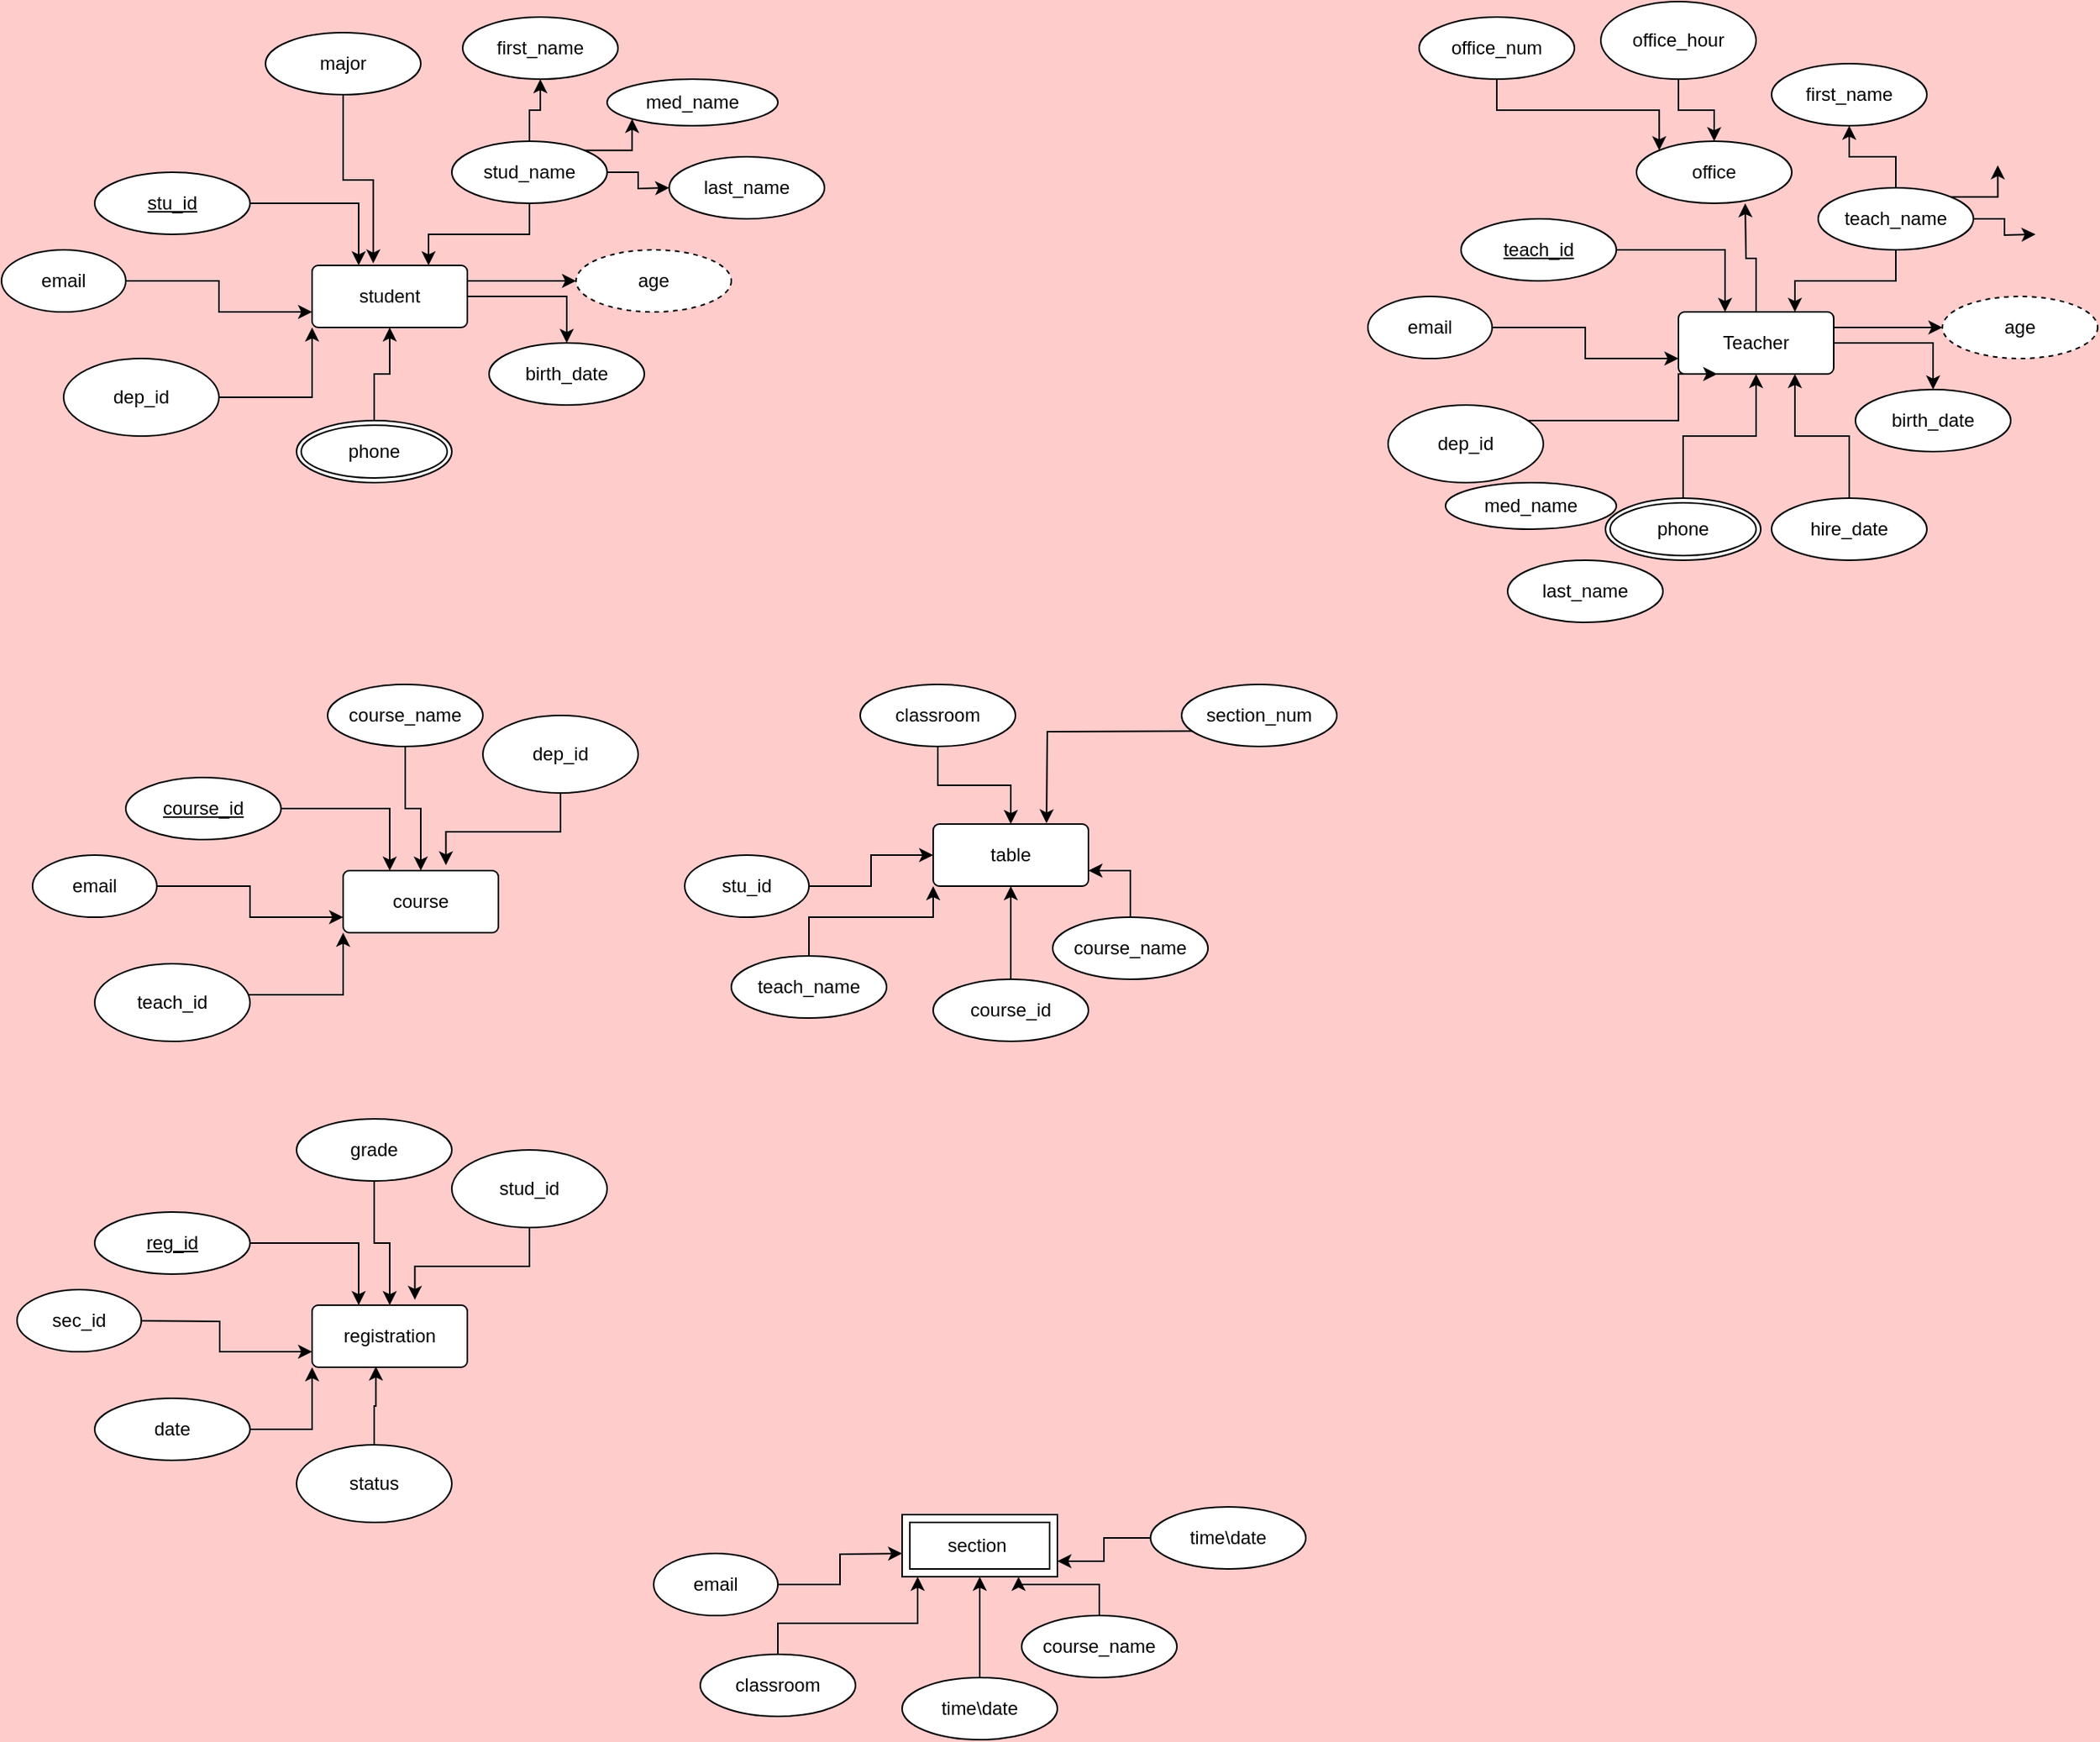 <mxfile version="22.1.18" type="github">
  <diagram name="Page-1" id="pWgt5meZVzBBjn0B41I3">
    <mxGraphModel dx="2951" dy="964" grid="1" gridSize="10" guides="1" tooltips="1" connect="1" arrows="1" fold="1" page="1" pageScale="1" pageWidth="827" pageHeight="1169" background="#FFCCCC" math="0" shadow="0">
      <root>
        <mxCell id="0" />
        <mxCell id="1" parent="0" />
        <mxCell id="0w1Ud0EYDVL3W0i89-8y-25" style="edgeStyle=orthogonalEdgeStyle;rounded=0;orthogonalLoop=1;jettySize=auto;html=1;entryX=0.5;entryY=0;entryDx=0;entryDy=0;" edge="1" parent="1" source="0w1Ud0EYDVL3W0i89-8y-1" target="0w1Ud0EYDVL3W0i89-8y-22">
          <mxGeometry relative="1" as="geometry" />
        </mxCell>
        <mxCell id="0w1Ud0EYDVL3W0i89-8y-26" style="edgeStyle=orthogonalEdgeStyle;rounded=0;orthogonalLoop=1;jettySize=auto;html=1;exitX=1;exitY=0.25;exitDx=0;exitDy=0;entryX=0;entryY=0.5;entryDx=0;entryDy=0;" edge="1" parent="1" source="0w1Ud0EYDVL3W0i89-8y-1" target="0w1Ud0EYDVL3W0i89-8y-17">
          <mxGeometry relative="1" as="geometry" />
        </mxCell>
        <mxCell id="0w1Ud0EYDVL3W0i89-8y-1" value="student" style="rounded=1;arcSize=10;whiteSpace=wrap;html=1;align=center;" vertex="1" parent="1">
          <mxGeometry x="-610" y="170" width="100" height="40" as="geometry" />
        </mxCell>
        <mxCell id="0w1Ud0EYDVL3W0i89-8y-3" style="edgeStyle=orthogonalEdgeStyle;rounded=0;orthogonalLoop=1;jettySize=auto;html=1;" edge="1" parent="1" source="0w1Ud0EYDVL3W0i89-8y-2" target="0w1Ud0EYDVL3W0i89-8y-1">
          <mxGeometry relative="1" as="geometry">
            <Array as="points">
              <mxPoint x="-580" y="130" />
            </Array>
          </mxGeometry>
        </mxCell>
        <mxCell id="0w1Ud0EYDVL3W0i89-8y-2" value="stu_id" style="ellipse;whiteSpace=wrap;html=1;align=center;fontStyle=4;" vertex="1" parent="1">
          <mxGeometry x="-750" y="110" width="100" height="40" as="geometry" />
        </mxCell>
        <mxCell id="0w1Ud0EYDVL3W0i89-8y-7" value="" style="edgeStyle=orthogonalEdgeStyle;rounded=0;orthogonalLoop=1;jettySize=auto;html=1;" edge="1" parent="1" source="0w1Ud0EYDVL3W0i89-8y-4" target="0w1Ud0EYDVL3W0i89-8y-6">
          <mxGeometry relative="1" as="geometry" />
        </mxCell>
        <mxCell id="0w1Ud0EYDVL3W0i89-8y-8" style="edgeStyle=orthogonalEdgeStyle;rounded=0;orthogonalLoop=1;jettySize=auto;html=1;" edge="1" parent="1" source="0w1Ud0EYDVL3W0i89-8y-4">
          <mxGeometry relative="1" as="geometry">
            <mxPoint x="-380" y="120" as="targetPoint" />
          </mxGeometry>
        </mxCell>
        <mxCell id="0w1Ud0EYDVL3W0i89-8y-11" style="edgeStyle=orthogonalEdgeStyle;rounded=0;orthogonalLoop=1;jettySize=auto;html=1;exitX=1;exitY=0;exitDx=0;exitDy=0;entryX=0;entryY=1;entryDx=0;entryDy=0;" edge="1" parent="1" source="0w1Ud0EYDVL3W0i89-8y-4" target="0w1Ud0EYDVL3W0i89-8y-10">
          <mxGeometry relative="1" as="geometry" />
        </mxCell>
        <mxCell id="0w1Ud0EYDVL3W0i89-8y-31" style="edgeStyle=orthogonalEdgeStyle;rounded=0;orthogonalLoop=1;jettySize=auto;html=1;exitX=0.5;exitY=1;exitDx=0;exitDy=0;entryX=0.75;entryY=0;entryDx=0;entryDy=0;" edge="1" parent="1" source="0w1Ud0EYDVL3W0i89-8y-4" target="0w1Ud0EYDVL3W0i89-8y-1">
          <mxGeometry relative="1" as="geometry">
            <Array as="points">
              <mxPoint x="-535" y="150" />
            </Array>
          </mxGeometry>
        </mxCell>
        <mxCell id="0w1Ud0EYDVL3W0i89-8y-4" value="stud_name" style="ellipse;whiteSpace=wrap;html=1;align=center;" vertex="1" parent="1">
          <mxGeometry x="-520" y="90" width="100" height="40" as="geometry" />
        </mxCell>
        <mxCell id="0w1Ud0EYDVL3W0i89-8y-6" value="first_name" style="ellipse;whiteSpace=wrap;html=1;align=center;" vertex="1" parent="1">
          <mxGeometry x="-513" y="10" width="100" height="40" as="geometry" />
        </mxCell>
        <mxCell id="0w1Ud0EYDVL3W0i89-8y-9" value="last_name" style="ellipse;whiteSpace=wrap;html=1;align=center;" vertex="1" parent="1">
          <mxGeometry x="-380" y="100" width="100" height="40" as="geometry" />
        </mxCell>
        <mxCell id="0w1Ud0EYDVL3W0i89-8y-10" value="med_name" style="ellipse;whiteSpace=wrap;html=1;align=center;" vertex="1" parent="1">
          <mxGeometry x="-420" y="50" width="110" height="30" as="geometry" />
        </mxCell>
        <mxCell id="0w1Ud0EYDVL3W0i89-8y-13" style="edgeStyle=orthogonalEdgeStyle;rounded=0;orthogonalLoop=1;jettySize=auto;html=1;entryX=0;entryY=0.75;entryDx=0;entryDy=0;" edge="1" parent="1" source="0w1Ud0EYDVL3W0i89-8y-12" target="0w1Ud0EYDVL3W0i89-8y-1">
          <mxGeometry relative="1" as="geometry" />
        </mxCell>
        <mxCell id="0w1Ud0EYDVL3W0i89-8y-12" value="email" style="ellipse;whiteSpace=wrap;html=1;align=center;" vertex="1" parent="1">
          <mxGeometry x="-810" y="160" width="80" height="40" as="geometry" />
        </mxCell>
        <mxCell id="0w1Ud0EYDVL3W0i89-8y-16" style="edgeStyle=orthogonalEdgeStyle;rounded=0;orthogonalLoop=1;jettySize=auto;html=1;exitX=0.5;exitY=0;exitDx=0;exitDy=0;entryX=0.5;entryY=1;entryDx=0;entryDy=0;" edge="1" parent="1" source="0w1Ud0EYDVL3W0i89-8y-15" target="0w1Ud0EYDVL3W0i89-8y-1">
          <mxGeometry relative="1" as="geometry" />
        </mxCell>
        <mxCell id="0w1Ud0EYDVL3W0i89-8y-15" value="phone" style="ellipse;shape=doubleEllipse;margin=3;whiteSpace=wrap;html=1;align=center;" vertex="1" parent="1">
          <mxGeometry x="-620" y="270" width="100" height="40" as="geometry" />
        </mxCell>
        <mxCell id="0w1Ud0EYDVL3W0i89-8y-17" value="age" style="ellipse;whiteSpace=wrap;html=1;align=center;dashed=1;" vertex="1" parent="1">
          <mxGeometry x="-440" y="160" width="100" height="40" as="geometry" />
        </mxCell>
        <mxCell id="0w1Ud0EYDVL3W0i89-8y-22" value="birth_date" style="ellipse;whiteSpace=wrap;html=1;align=center;" vertex="1" parent="1">
          <mxGeometry x="-496" y="220" width="100" height="40" as="geometry" />
        </mxCell>
        <mxCell id="0w1Ud0EYDVL3W0i89-8y-28" style="edgeStyle=orthogonalEdgeStyle;rounded=0;orthogonalLoop=1;jettySize=auto;html=1;entryX=0;entryY=1;entryDx=0;entryDy=0;" edge="1" parent="1" source="0w1Ud0EYDVL3W0i89-8y-27" target="0w1Ud0EYDVL3W0i89-8y-1">
          <mxGeometry relative="1" as="geometry" />
        </mxCell>
        <mxCell id="0w1Ud0EYDVL3W0i89-8y-27" value="dep_id" style="ellipse;whiteSpace=wrap;html=1;align=center;" vertex="1" parent="1">
          <mxGeometry x="-770" y="230" width="100" height="50" as="geometry" />
        </mxCell>
        <mxCell id="0w1Ud0EYDVL3W0i89-8y-32" style="edgeStyle=orthogonalEdgeStyle;rounded=0;orthogonalLoop=1;jettySize=auto;html=1;entryX=0.394;entryY=-0.03;entryDx=0;entryDy=0;entryPerimeter=0;" edge="1" parent="1" source="0w1Ud0EYDVL3W0i89-8y-30" target="0w1Ud0EYDVL3W0i89-8y-1">
          <mxGeometry relative="1" as="geometry">
            <mxPoint x="-560" y="170" as="targetPoint" />
          </mxGeometry>
        </mxCell>
        <mxCell id="0w1Ud0EYDVL3W0i89-8y-30" value="major" style="ellipse;whiteSpace=wrap;html=1;align=center;" vertex="1" parent="1">
          <mxGeometry x="-640" y="20" width="100" height="40" as="geometry" />
        </mxCell>
        <mxCell id="0w1Ud0EYDVL3W0i89-8y-38" style="edgeStyle=orthogonalEdgeStyle;rounded=0;orthogonalLoop=1;jettySize=auto;html=1;entryX=0.5;entryY=0;entryDx=0;entryDy=0;" edge="1" parent="1" source="0w1Ud0EYDVL3W0i89-8y-40" target="0w1Ud0EYDVL3W0i89-8y-56">
          <mxGeometry relative="1" as="geometry" />
        </mxCell>
        <mxCell id="0w1Ud0EYDVL3W0i89-8y-39" style="edgeStyle=orthogonalEdgeStyle;rounded=0;orthogonalLoop=1;jettySize=auto;html=1;exitX=1;exitY=0.25;exitDx=0;exitDy=0;entryX=0;entryY=0.5;entryDx=0;entryDy=0;" edge="1" parent="1" source="0w1Ud0EYDVL3W0i89-8y-40" target="0w1Ud0EYDVL3W0i89-8y-55">
          <mxGeometry relative="1" as="geometry" />
        </mxCell>
        <mxCell id="0w1Ud0EYDVL3W0i89-8y-63" style="edgeStyle=orthogonalEdgeStyle;rounded=0;orthogonalLoop=1;jettySize=auto;html=1;" edge="1" parent="1" source="0w1Ud0EYDVL3W0i89-8y-40">
          <mxGeometry relative="1" as="geometry">
            <mxPoint x="313" y="130" as="targetPoint" />
          </mxGeometry>
        </mxCell>
        <mxCell id="0w1Ud0EYDVL3W0i89-8y-40" value="Teacher" style="rounded=1;arcSize=10;whiteSpace=wrap;html=1;align=center;" vertex="1" parent="1">
          <mxGeometry x="270" y="200" width="100" height="40" as="geometry" />
        </mxCell>
        <mxCell id="0w1Ud0EYDVL3W0i89-8y-41" style="edgeStyle=orthogonalEdgeStyle;rounded=0;orthogonalLoop=1;jettySize=auto;html=1;" edge="1" parent="1" source="0w1Ud0EYDVL3W0i89-8y-42" target="0w1Ud0EYDVL3W0i89-8y-40">
          <mxGeometry relative="1" as="geometry">
            <Array as="points">
              <mxPoint x="300" y="160" />
            </Array>
          </mxGeometry>
        </mxCell>
        <mxCell id="0w1Ud0EYDVL3W0i89-8y-42" value="teach_id" style="ellipse;whiteSpace=wrap;html=1;align=center;fontStyle=4;" vertex="1" parent="1">
          <mxGeometry x="130" y="140" width="100" height="40" as="geometry" />
        </mxCell>
        <mxCell id="0w1Ud0EYDVL3W0i89-8y-43" value="" style="edgeStyle=orthogonalEdgeStyle;rounded=0;orthogonalLoop=1;jettySize=auto;html=1;" edge="1" parent="1" source="0w1Ud0EYDVL3W0i89-8y-47" target="0w1Ud0EYDVL3W0i89-8y-48">
          <mxGeometry relative="1" as="geometry" />
        </mxCell>
        <mxCell id="0w1Ud0EYDVL3W0i89-8y-44" style="edgeStyle=orthogonalEdgeStyle;rounded=0;orthogonalLoop=1;jettySize=auto;html=1;" edge="1" parent="1" source="0w1Ud0EYDVL3W0i89-8y-47">
          <mxGeometry relative="1" as="geometry">
            <mxPoint x="500" y="150" as="targetPoint" />
          </mxGeometry>
        </mxCell>
        <mxCell id="0w1Ud0EYDVL3W0i89-8y-45" style="edgeStyle=orthogonalEdgeStyle;rounded=0;orthogonalLoop=1;jettySize=auto;html=1;exitX=1;exitY=0;exitDx=0;exitDy=0;entryX=0;entryY=1;entryDx=0;entryDy=0;" edge="1" parent="1" source="0w1Ud0EYDVL3W0i89-8y-47">
          <mxGeometry relative="1" as="geometry">
            <mxPoint x="475.675" y="105.487" as="targetPoint" />
          </mxGeometry>
        </mxCell>
        <mxCell id="0w1Ud0EYDVL3W0i89-8y-46" style="edgeStyle=orthogonalEdgeStyle;rounded=0;orthogonalLoop=1;jettySize=auto;html=1;exitX=0.5;exitY=1;exitDx=0;exitDy=0;entryX=0.75;entryY=0;entryDx=0;entryDy=0;" edge="1" parent="1" source="0w1Ud0EYDVL3W0i89-8y-47" target="0w1Ud0EYDVL3W0i89-8y-40">
          <mxGeometry relative="1" as="geometry">
            <Array as="points">
              <mxPoint x="345" y="180" />
            </Array>
          </mxGeometry>
        </mxCell>
        <mxCell id="0w1Ud0EYDVL3W0i89-8y-47" value="teach_name" style="ellipse;whiteSpace=wrap;html=1;align=center;" vertex="1" parent="1">
          <mxGeometry x="360" y="120" width="100" height="40" as="geometry" />
        </mxCell>
        <mxCell id="0w1Ud0EYDVL3W0i89-8y-48" value="first_name" style="ellipse;whiteSpace=wrap;html=1;align=center;" vertex="1" parent="1">
          <mxGeometry x="330" y="40" width="100" height="40" as="geometry" />
        </mxCell>
        <mxCell id="0w1Ud0EYDVL3W0i89-8y-49" value="last_name" style="ellipse;whiteSpace=wrap;html=1;align=center;" vertex="1" parent="1">
          <mxGeometry x="160" y="360" width="100" height="40" as="geometry" />
        </mxCell>
        <mxCell id="0w1Ud0EYDVL3W0i89-8y-50" value="med_name" style="ellipse;whiteSpace=wrap;html=1;align=center;" vertex="1" parent="1">
          <mxGeometry x="120" y="310" width="110" height="30" as="geometry" />
        </mxCell>
        <mxCell id="0w1Ud0EYDVL3W0i89-8y-51" style="edgeStyle=orthogonalEdgeStyle;rounded=0;orthogonalLoop=1;jettySize=auto;html=1;entryX=0;entryY=0.75;entryDx=0;entryDy=0;" edge="1" parent="1" source="0w1Ud0EYDVL3W0i89-8y-52" target="0w1Ud0EYDVL3W0i89-8y-40">
          <mxGeometry relative="1" as="geometry" />
        </mxCell>
        <mxCell id="0w1Ud0EYDVL3W0i89-8y-52" value="email" style="ellipse;whiteSpace=wrap;html=1;align=center;" vertex="1" parent="1">
          <mxGeometry x="70" y="190" width="80" height="40" as="geometry" />
        </mxCell>
        <mxCell id="0w1Ud0EYDVL3W0i89-8y-53" style="edgeStyle=orthogonalEdgeStyle;rounded=0;orthogonalLoop=1;jettySize=auto;html=1;exitX=0.5;exitY=0;exitDx=0;exitDy=0;entryX=0.5;entryY=1;entryDx=0;entryDy=0;" edge="1" parent="1" source="0w1Ud0EYDVL3W0i89-8y-54" target="0w1Ud0EYDVL3W0i89-8y-40">
          <mxGeometry relative="1" as="geometry" />
        </mxCell>
        <mxCell id="0w1Ud0EYDVL3W0i89-8y-54" value="phone" style="ellipse;shape=doubleEllipse;margin=3;whiteSpace=wrap;html=1;align=center;" vertex="1" parent="1">
          <mxGeometry x="223" y="320" width="100" height="40" as="geometry" />
        </mxCell>
        <mxCell id="0w1Ud0EYDVL3W0i89-8y-55" value="age" style="ellipse;whiteSpace=wrap;html=1;align=center;dashed=1;" vertex="1" parent="1">
          <mxGeometry x="440" y="190" width="100" height="40" as="geometry" />
        </mxCell>
        <mxCell id="0w1Ud0EYDVL3W0i89-8y-56" value="birth_date" style="ellipse;whiteSpace=wrap;html=1;align=center;" vertex="1" parent="1">
          <mxGeometry x="384" y="250" width="100" height="40" as="geometry" />
        </mxCell>
        <mxCell id="0w1Ud0EYDVL3W0i89-8y-57" style="edgeStyle=orthogonalEdgeStyle;rounded=0;orthogonalLoop=1;jettySize=auto;html=1;entryX=0.25;entryY=1;entryDx=0;entryDy=0;" edge="1" parent="1" source="0w1Ud0EYDVL3W0i89-8y-58" target="0w1Ud0EYDVL3W0i89-8y-40">
          <mxGeometry relative="1" as="geometry">
            <Array as="points">
              <mxPoint x="270" y="270" />
              <mxPoint x="270" y="240" />
            </Array>
          </mxGeometry>
        </mxCell>
        <mxCell id="0w1Ud0EYDVL3W0i89-8y-58" value="dep_id" style="ellipse;whiteSpace=wrap;html=1;align=center;" vertex="1" parent="1">
          <mxGeometry x="83" y="260" width="100" height="50" as="geometry" />
        </mxCell>
        <mxCell id="0w1Ud0EYDVL3W0i89-8y-65" value="office" style="ellipse;whiteSpace=wrap;html=1;align=center;" vertex="1" parent="1">
          <mxGeometry x="243" y="90" width="100" height="40" as="geometry" />
        </mxCell>
        <mxCell id="0w1Ud0EYDVL3W0i89-8y-70" style="edgeStyle=orthogonalEdgeStyle;rounded=0;orthogonalLoop=1;jettySize=auto;html=1;exitX=0.5;exitY=1;exitDx=0;exitDy=0;entryX=0;entryY=0;entryDx=0;entryDy=0;" edge="1" parent="1" source="0w1Ud0EYDVL3W0i89-8y-66" target="0w1Ud0EYDVL3W0i89-8y-65">
          <mxGeometry relative="1" as="geometry" />
        </mxCell>
        <mxCell id="0w1Ud0EYDVL3W0i89-8y-66" value="office_num" style="ellipse;whiteSpace=wrap;html=1;align=center;" vertex="1" parent="1">
          <mxGeometry x="103" y="10" width="100" height="40" as="geometry" />
        </mxCell>
        <mxCell id="0w1Ud0EYDVL3W0i89-8y-170" style="edgeStyle=orthogonalEdgeStyle;rounded=0;orthogonalLoop=1;jettySize=auto;html=1;exitX=0.5;exitY=1;exitDx=0;exitDy=0;entryX=0.5;entryY=0;entryDx=0;entryDy=0;" edge="1" parent="1" source="0w1Ud0EYDVL3W0i89-8y-67" target="0w1Ud0EYDVL3W0i89-8y-65">
          <mxGeometry relative="1" as="geometry" />
        </mxCell>
        <mxCell id="0w1Ud0EYDVL3W0i89-8y-67" value="office_hour" style="ellipse;whiteSpace=wrap;html=1;align=center;" vertex="1" parent="1">
          <mxGeometry x="220" width="100" height="50" as="geometry" />
        </mxCell>
        <mxCell id="0w1Ud0EYDVL3W0i89-8y-73" value="course" style="rounded=1;arcSize=10;whiteSpace=wrap;html=1;align=center;" vertex="1" parent="1">
          <mxGeometry x="-590" y="560" width="100" height="40" as="geometry" />
        </mxCell>
        <mxCell id="0w1Ud0EYDVL3W0i89-8y-74" style="edgeStyle=orthogonalEdgeStyle;rounded=0;orthogonalLoop=1;jettySize=auto;html=1;" edge="1" parent="1" source="0w1Ud0EYDVL3W0i89-8y-75" target="0w1Ud0EYDVL3W0i89-8y-73">
          <mxGeometry relative="1" as="geometry">
            <Array as="points">
              <mxPoint x="-560" y="520" />
            </Array>
          </mxGeometry>
        </mxCell>
        <mxCell id="0w1Ud0EYDVL3W0i89-8y-75" value="course_id" style="ellipse;whiteSpace=wrap;html=1;align=center;fontStyle=4;" vertex="1" parent="1">
          <mxGeometry x="-730" y="500" width="100" height="40" as="geometry" />
        </mxCell>
        <mxCell id="0w1Ud0EYDVL3W0i89-8y-84" style="edgeStyle=orthogonalEdgeStyle;rounded=0;orthogonalLoop=1;jettySize=auto;html=1;entryX=0;entryY=0.75;entryDx=0;entryDy=0;" edge="1" parent="1" source="0w1Ud0EYDVL3W0i89-8y-85" target="0w1Ud0EYDVL3W0i89-8y-73">
          <mxGeometry relative="1" as="geometry" />
        </mxCell>
        <mxCell id="0w1Ud0EYDVL3W0i89-8y-85" value="email" style="ellipse;whiteSpace=wrap;html=1;align=center;" vertex="1" parent="1">
          <mxGeometry x="-790" y="550" width="80" height="40" as="geometry" />
        </mxCell>
        <mxCell id="0w1Ud0EYDVL3W0i89-8y-90" style="edgeStyle=orthogonalEdgeStyle;rounded=0;orthogonalLoop=1;jettySize=auto;html=1;entryX=0;entryY=1;entryDx=0;entryDy=0;" edge="1" parent="1" source="0w1Ud0EYDVL3W0i89-8y-91" target="0w1Ud0EYDVL3W0i89-8y-73">
          <mxGeometry relative="1" as="geometry">
            <Array as="points">
              <mxPoint x="-590" y="640" />
            </Array>
          </mxGeometry>
        </mxCell>
        <mxCell id="0w1Ud0EYDVL3W0i89-8y-91" value="teach_id" style="ellipse;whiteSpace=wrap;html=1;align=center;" vertex="1" parent="1">
          <mxGeometry x="-750" y="620" width="100" height="50" as="geometry" />
        </mxCell>
        <mxCell id="0w1Ud0EYDVL3W0i89-8y-96" style="edgeStyle=orthogonalEdgeStyle;rounded=0;orthogonalLoop=1;jettySize=auto;html=1;entryX=0.75;entryY=1;entryDx=0;entryDy=0;" edge="1" parent="1" source="0w1Ud0EYDVL3W0i89-8y-94" target="0w1Ud0EYDVL3W0i89-8y-40">
          <mxGeometry relative="1" as="geometry" />
        </mxCell>
        <mxCell id="0w1Ud0EYDVL3W0i89-8y-94" value="hire_date" style="ellipse;whiteSpace=wrap;html=1;align=center;" vertex="1" parent="1">
          <mxGeometry x="330" y="320" width="100" height="40" as="geometry" />
        </mxCell>
        <mxCell id="0w1Ud0EYDVL3W0i89-8y-98" value="dep_id" style="ellipse;whiteSpace=wrap;html=1;align=center;" vertex="1" parent="1">
          <mxGeometry x="-500" y="460" width="100" height="50" as="geometry" />
        </mxCell>
        <mxCell id="0w1Ud0EYDVL3W0i89-8y-99" style="edgeStyle=orthogonalEdgeStyle;rounded=0;orthogonalLoop=1;jettySize=auto;html=1;entryX=0.662;entryY=-0.086;entryDx=0;entryDy=0;entryPerimeter=0;" edge="1" parent="1" source="0w1Ud0EYDVL3W0i89-8y-98" target="0w1Ud0EYDVL3W0i89-8y-73">
          <mxGeometry relative="1" as="geometry" />
        </mxCell>
        <mxCell id="0w1Ud0EYDVL3W0i89-8y-101" style="edgeStyle=orthogonalEdgeStyle;rounded=0;orthogonalLoop=1;jettySize=auto;html=1;entryX=0.5;entryY=0;entryDx=0;entryDy=0;" edge="1" parent="1" source="0w1Ud0EYDVL3W0i89-8y-100" target="0w1Ud0EYDVL3W0i89-8y-73">
          <mxGeometry relative="1" as="geometry" />
        </mxCell>
        <mxCell id="0w1Ud0EYDVL3W0i89-8y-100" value="course_name" style="ellipse;whiteSpace=wrap;html=1;align=center;" vertex="1" parent="1">
          <mxGeometry x="-600" y="440" width="100" height="40" as="geometry" />
        </mxCell>
        <mxCell id="0w1Ud0EYDVL3W0i89-8y-105" style="edgeStyle=orthogonalEdgeStyle;rounded=0;orthogonalLoop=1;jettySize=auto;html=1;entryX=0;entryY=0.75;entryDx=0;entryDy=0;" edge="1" parent="1" source="0w1Ud0EYDVL3W0i89-8y-106">
          <mxGeometry relative="1" as="geometry">
            <mxPoint x="-230" y="1000.0" as="targetPoint" />
          </mxGeometry>
        </mxCell>
        <mxCell id="0w1Ud0EYDVL3W0i89-8y-106" value="email" style="ellipse;whiteSpace=wrap;html=1;align=center;" vertex="1" parent="1">
          <mxGeometry x="-390" y="1000" width="80" height="40" as="geometry" />
        </mxCell>
        <mxCell id="0w1Ud0EYDVL3W0i89-8y-113" value="section&amp;nbsp;" style="shape=ext;margin=3;double=1;whiteSpace=wrap;html=1;align=center;" vertex="1" parent="1">
          <mxGeometry x="-230" y="975" width="100" height="40" as="geometry" />
        </mxCell>
        <mxCell id="0w1Ud0EYDVL3W0i89-8y-128" style="edgeStyle=orthogonalEdgeStyle;rounded=0;orthogonalLoop=1;jettySize=auto;html=1;entryX=0.75;entryY=1;entryDx=0;entryDy=0;" edge="1" parent="1" source="0w1Ud0EYDVL3W0i89-8y-118" target="0w1Ud0EYDVL3W0i89-8y-113">
          <mxGeometry relative="1" as="geometry" />
        </mxCell>
        <mxCell id="0w1Ud0EYDVL3W0i89-8y-118" value="course_name" style="ellipse;whiteSpace=wrap;html=1;align=center;" vertex="1" parent="1">
          <mxGeometry x="-153" y="1040" width="100" height="40" as="geometry" />
        </mxCell>
        <mxCell id="0w1Ud0EYDVL3W0i89-8y-129" style="edgeStyle=orthogonalEdgeStyle;rounded=0;orthogonalLoop=1;jettySize=auto;html=1;entryX=1;entryY=0.75;entryDx=0;entryDy=0;" edge="1" parent="1" source="0w1Ud0EYDVL3W0i89-8y-121" target="0w1Ud0EYDVL3W0i89-8y-113">
          <mxGeometry relative="1" as="geometry" />
        </mxCell>
        <mxCell id="0w1Ud0EYDVL3W0i89-8y-121" value="time\date" style="ellipse;whiteSpace=wrap;html=1;align=center;" vertex="1" parent="1">
          <mxGeometry x="-70" y="970" width="100" height="40" as="geometry" />
        </mxCell>
        <mxCell id="0w1Ud0EYDVL3W0i89-8y-124" style="edgeStyle=orthogonalEdgeStyle;rounded=0;orthogonalLoop=1;jettySize=auto;html=1;entryX=0.5;entryY=1;entryDx=0;entryDy=0;" edge="1" parent="1" source="0w1Ud0EYDVL3W0i89-8y-122" target="0w1Ud0EYDVL3W0i89-8y-113">
          <mxGeometry relative="1" as="geometry" />
        </mxCell>
        <mxCell id="0w1Ud0EYDVL3W0i89-8y-122" value="time\date" style="ellipse;whiteSpace=wrap;html=1;align=center;" vertex="1" parent="1">
          <mxGeometry x="-230" y="1080" width="100" height="40" as="geometry" />
        </mxCell>
        <mxCell id="0w1Ud0EYDVL3W0i89-8y-131" style="edgeStyle=orthogonalEdgeStyle;rounded=0;orthogonalLoop=1;jettySize=auto;html=1;" edge="1" parent="1" source="0w1Ud0EYDVL3W0i89-8y-130">
          <mxGeometry relative="1" as="geometry">
            <mxPoint x="-220" y="1015" as="targetPoint" />
            <Array as="points">
              <mxPoint x="-310" y="1045" />
              <mxPoint x="-220" y="1045" />
            </Array>
          </mxGeometry>
        </mxCell>
        <mxCell id="0w1Ud0EYDVL3W0i89-8y-130" value="classroom" style="ellipse;whiteSpace=wrap;html=1;align=center;" vertex="1" parent="1">
          <mxGeometry x="-360" y="1065" width="100" height="40" as="geometry" />
        </mxCell>
        <mxCell id="0w1Ud0EYDVL3W0i89-8y-132" value="registration" style="rounded=1;arcSize=10;whiteSpace=wrap;html=1;align=center;movable=1;resizable=1;rotatable=1;deletable=1;editable=1;locked=0;connectable=1;" vertex="1" parent="1">
          <mxGeometry x="-610" y="840" width="100" height="40" as="geometry" />
        </mxCell>
        <mxCell id="0w1Ud0EYDVL3W0i89-8y-133" style="edgeStyle=orthogonalEdgeStyle;rounded=0;orthogonalLoop=1;jettySize=auto;html=1;movable=1;resizable=1;rotatable=1;deletable=1;editable=1;locked=0;connectable=1;" edge="1" parent="1" source="0w1Ud0EYDVL3W0i89-8y-134" target="0w1Ud0EYDVL3W0i89-8y-132">
          <mxGeometry relative="1" as="geometry">
            <Array as="points">
              <mxPoint x="-580" y="800" />
            </Array>
          </mxGeometry>
        </mxCell>
        <mxCell id="0w1Ud0EYDVL3W0i89-8y-134" value="reg_id" style="ellipse;whiteSpace=wrap;html=1;align=center;fontStyle=4;movable=1;resizable=1;rotatable=1;deletable=1;editable=1;locked=0;connectable=1;" vertex="1" parent="1">
          <mxGeometry x="-750" y="780" width="100" height="40" as="geometry" />
        </mxCell>
        <mxCell id="0w1Ud0EYDVL3W0i89-8y-135" style="edgeStyle=orthogonalEdgeStyle;rounded=0;orthogonalLoop=1;jettySize=auto;html=1;entryX=0;entryY=0.75;entryDx=0;entryDy=0;movable=1;resizable=1;rotatable=1;deletable=1;editable=1;locked=0;connectable=1;" edge="1" parent="1" target="0w1Ud0EYDVL3W0i89-8y-132">
          <mxGeometry relative="1" as="geometry">
            <mxPoint x="-730" y="850.0" as="sourcePoint" />
          </mxGeometry>
        </mxCell>
        <mxCell id="0w1Ud0EYDVL3W0i89-8y-136" value="sec_id" style="ellipse;whiteSpace=wrap;html=1;align=center;movable=1;resizable=1;rotatable=1;deletable=1;editable=1;locked=0;connectable=1;" vertex="1" parent="1">
          <mxGeometry x="-800" y="830" width="80" height="40" as="geometry" />
        </mxCell>
        <mxCell id="0w1Ud0EYDVL3W0i89-8y-137" style="edgeStyle=orthogonalEdgeStyle;rounded=0;orthogonalLoop=1;jettySize=auto;html=1;entryX=0;entryY=1;entryDx=0;entryDy=0;movable=1;resizable=1;rotatable=1;deletable=1;editable=1;locked=0;connectable=1;" edge="1" parent="1" target="0w1Ud0EYDVL3W0i89-8y-132">
          <mxGeometry relative="1" as="geometry">
            <Array as="points">
              <mxPoint x="-610" y="920" />
            </Array>
            <mxPoint x="-671.01" y="920.0" as="sourcePoint" />
          </mxGeometry>
        </mxCell>
        <mxCell id="0w1Ud0EYDVL3W0i89-8y-139" value="stud_id" style="ellipse;whiteSpace=wrap;html=1;align=center;movable=1;resizable=1;rotatable=1;deletable=1;editable=1;locked=0;connectable=1;" vertex="1" parent="1">
          <mxGeometry x="-520" y="740" width="100" height="50" as="geometry" />
        </mxCell>
        <mxCell id="0w1Ud0EYDVL3W0i89-8y-140" style="edgeStyle=orthogonalEdgeStyle;rounded=0;orthogonalLoop=1;jettySize=auto;html=1;entryX=0.662;entryY=-0.086;entryDx=0;entryDy=0;entryPerimeter=0;movable=1;resizable=1;rotatable=1;deletable=1;editable=1;locked=0;connectable=1;" edge="1" parent="1" source="0w1Ud0EYDVL3W0i89-8y-139" target="0w1Ud0EYDVL3W0i89-8y-132">
          <mxGeometry relative="1" as="geometry" />
        </mxCell>
        <mxCell id="0w1Ud0EYDVL3W0i89-8y-141" style="edgeStyle=orthogonalEdgeStyle;rounded=0;orthogonalLoop=1;jettySize=auto;html=1;entryX=0.5;entryY=0;entryDx=0;entryDy=0;movable=1;resizable=1;rotatable=1;deletable=1;editable=1;locked=0;connectable=1;" edge="1" parent="1" source="0w1Ud0EYDVL3W0i89-8y-142" target="0w1Ud0EYDVL3W0i89-8y-132">
          <mxGeometry relative="1" as="geometry" />
        </mxCell>
        <mxCell id="0w1Ud0EYDVL3W0i89-8y-142" value="grade" style="ellipse;whiteSpace=wrap;html=1;align=center;movable=1;resizable=1;rotatable=1;deletable=1;editable=1;locked=0;connectable=1;" vertex="1" parent="1">
          <mxGeometry x="-620" y="720" width="100" height="40" as="geometry" />
        </mxCell>
        <mxCell id="0w1Ud0EYDVL3W0i89-8y-143" value="status" style="ellipse;whiteSpace=wrap;html=1;align=center;movable=1;resizable=1;rotatable=1;deletable=1;editable=1;locked=0;connectable=1;" vertex="1" parent="1">
          <mxGeometry x="-620" y="930" width="100" height="50" as="geometry" />
        </mxCell>
        <mxCell id="0w1Ud0EYDVL3W0i89-8y-144" style="edgeStyle=orthogonalEdgeStyle;rounded=0;orthogonalLoop=1;jettySize=auto;html=1;entryX=0.411;entryY=0.988;entryDx=0;entryDy=0;entryPerimeter=0;movable=1;resizable=1;rotatable=1;deletable=1;editable=1;locked=0;connectable=1;" edge="1" parent="1" source="0w1Ud0EYDVL3W0i89-8y-143" target="0w1Ud0EYDVL3W0i89-8y-132">
          <mxGeometry relative="1" as="geometry" />
        </mxCell>
        <mxCell id="0w1Ud0EYDVL3W0i89-8y-147" value="date" style="ellipse;whiteSpace=wrap;html=1;align=center;movable=1;resizable=1;rotatable=1;deletable=1;editable=1;locked=0;connectable=1;" vertex="1" parent="1">
          <mxGeometry x="-750" y="900" width="100" height="40" as="geometry" />
        </mxCell>
        <mxCell id="0w1Ud0EYDVL3W0i89-8y-165" style="edgeStyle=orthogonalEdgeStyle;rounded=0;orthogonalLoop=1;jettySize=auto;html=1;entryX=0;entryY=0.5;entryDx=0;entryDy=0;" edge="1" parent="1" source="0w1Ud0EYDVL3W0i89-8y-149" target="0w1Ud0EYDVL3W0i89-8y-161">
          <mxGeometry relative="1" as="geometry" />
        </mxCell>
        <mxCell id="0w1Ud0EYDVL3W0i89-8y-149" value="stu_id" style="ellipse;whiteSpace=wrap;html=1;align=center;" vertex="1" parent="1">
          <mxGeometry x="-370" y="550" width="80" height="40" as="geometry" />
        </mxCell>
        <mxCell id="0w1Ud0EYDVL3W0i89-8y-168" style="edgeStyle=orthogonalEdgeStyle;rounded=0;orthogonalLoop=1;jettySize=auto;html=1;exitX=0.5;exitY=0;exitDx=0;exitDy=0;entryX=1;entryY=0.75;entryDx=0;entryDy=0;" edge="1" parent="1" source="0w1Ud0EYDVL3W0i89-8y-152" target="0w1Ud0EYDVL3W0i89-8y-161">
          <mxGeometry relative="1" as="geometry" />
        </mxCell>
        <mxCell id="0w1Ud0EYDVL3W0i89-8y-152" value="course_name" style="ellipse;whiteSpace=wrap;html=1;align=center;" vertex="1" parent="1">
          <mxGeometry x="-133" y="590" width="100" height="40" as="geometry" />
        </mxCell>
        <mxCell id="0w1Ud0EYDVL3W0i89-8y-167" style="edgeStyle=orthogonalEdgeStyle;rounded=0;orthogonalLoop=1;jettySize=auto;html=1;entryX=0.5;entryY=1;entryDx=0;entryDy=0;" edge="1" parent="1" source="0w1Ud0EYDVL3W0i89-8y-156" target="0w1Ud0EYDVL3W0i89-8y-161">
          <mxGeometry relative="1" as="geometry" />
        </mxCell>
        <mxCell id="0w1Ud0EYDVL3W0i89-8y-156" value="course_id" style="ellipse;whiteSpace=wrap;html=1;align=center;" vertex="1" parent="1">
          <mxGeometry x="-210" y="630" width="100" height="40" as="geometry" />
        </mxCell>
        <mxCell id="0w1Ud0EYDVL3W0i89-8y-166" style="edgeStyle=orthogonalEdgeStyle;rounded=0;orthogonalLoop=1;jettySize=auto;html=1;entryX=0;entryY=1;entryDx=0;entryDy=0;" edge="1" parent="1" source="0w1Ud0EYDVL3W0i89-8y-158" target="0w1Ud0EYDVL3W0i89-8y-161">
          <mxGeometry relative="1" as="geometry">
            <Array as="points">
              <mxPoint x="-290" y="590" />
              <mxPoint x="-210" y="590" />
            </Array>
          </mxGeometry>
        </mxCell>
        <mxCell id="0w1Ud0EYDVL3W0i89-8y-158" value="teach_name" style="ellipse;whiteSpace=wrap;html=1;align=center;" vertex="1" parent="1">
          <mxGeometry x="-340" y="615" width="100" height="40" as="geometry" />
        </mxCell>
        <mxCell id="0w1Ud0EYDVL3W0i89-8y-161" value="table" style="rounded=1;arcSize=10;whiteSpace=wrap;html=1;align=center;" vertex="1" parent="1">
          <mxGeometry x="-210" y="530" width="100" height="40" as="geometry" />
        </mxCell>
        <mxCell id="0w1Ud0EYDVL3W0i89-8y-169" style="edgeStyle=orthogonalEdgeStyle;rounded=0;orthogonalLoop=1;jettySize=auto;html=1;" edge="1" parent="1">
          <mxGeometry relative="1" as="geometry">
            <mxPoint x="-137" y="529.529" as="targetPoint" />
            <mxPoint x="-27" y="470" as="sourcePoint" />
          </mxGeometry>
        </mxCell>
        <mxCell id="0w1Ud0EYDVL3W0i89-8y-162" value="section_num" style="ellipse;whiteSpace=wrap;html=1;align=center;" vertex="1" parent="1">
          <mxGeometry x="-50" y="440" width="100" height="40" as="geometry" />
        </mxCell>
        <mxCell id="0w1Ud0EYDVL3W0i89-8y-164" style="edgeStyle=orthogonalEdgeStyle;rounded=0;orthogonalLoop=1;jettySize=auto;html=1;entryX=0.5;entryY=0;entryDx=0;entryDy=0;" edge="1" parent="1" source="0w1Ud0EYDVL3W0i89-8y-163" target="0w1Ud0EYDVL3W0i89-8y-161">
          <mxGeometry relative="1" as="geometry" />
        </mxCell>
        <mxCell id="0w1Ud0EYDVL3W0i89-8y-163" value="classroom" style="ellipse;whiteSpace=wrap;html=1;align=center;" vertex="1" parent="1">
          <mxGeometry x="-257" y="440" width="100" height="40" as="geometry" />
        </mxCell>
      </root>
    </mxGraphModel>
  </diagram>
</mxfile>
